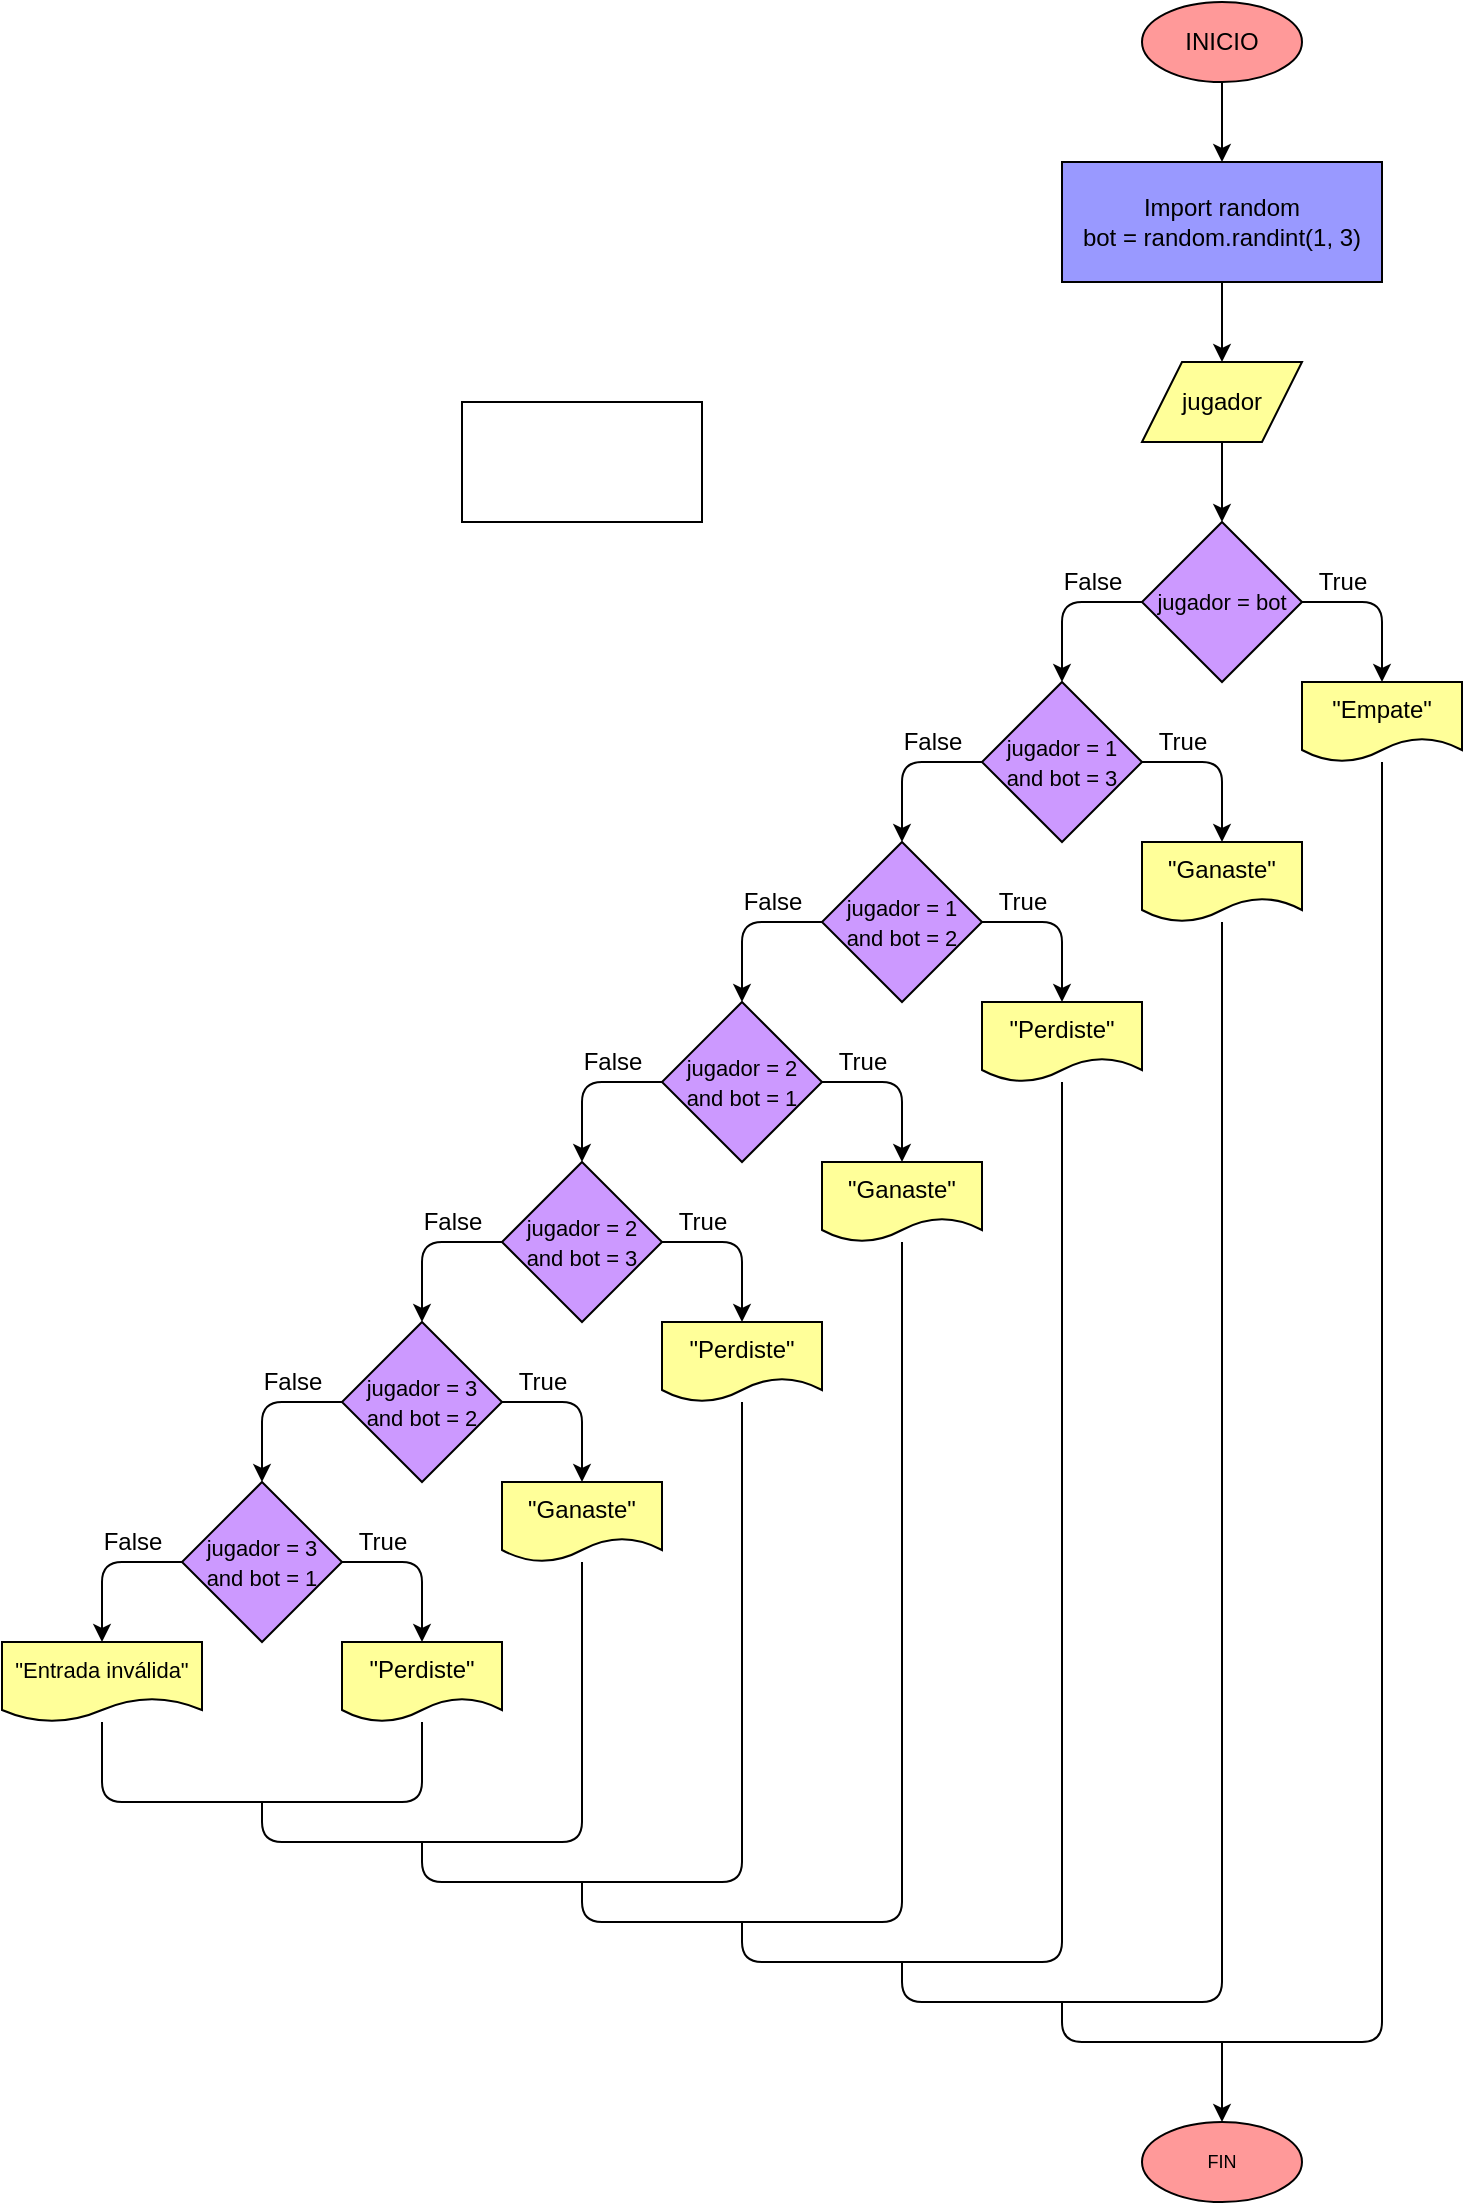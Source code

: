 <mxfile>
    <diagram id="827IegrB9LBhNeFDGYmR" name="Página-1">
        <mxGraphModel dx="2304" dy="516" grid="1" gridSize="10" guides="1" tooltips="1" connect="1" arrows="1" fold="1" page="1" pageScale="1" pageWidth="827" pageHeight="1169" math="0" shadow="0">
            <root>
                <mxCell id="0"/>
                <mxCell id="1" parent="0"/>
                <mxCell id="2" value="" style="edgeStyle=none;html=1;strokeColor=#000000;fontColor=#000000;" parent="1" source="3" target="5" edge="1">
                    <mxGeometry relative="1" as="geometry"/>
                </mxCell>
                <mxCell id="3" value="INICIO" style="ellipse;whiteSpace=wrap;html=1;fillColor=#FF9999;fontColor=#000000;strokeColor=#000000;" parent="1" vertex="1">
                    <mxGeometry x="-1040" y="40" width="80" height="40" as="geometry"/>
                </mxCell>
                <mxCell id="4" value="" style="edgeStyle=none;html=1;strokeColor=#000000;fontColor=#000000;" parent="1" source="5" target="7" edge="1">
                    <mxGeometry relative="1" as="geometry"/>
                </mxCell>
                <mxCell id="5" value="Import random&lt;br&gt;bot = random.randint(1, 3)" style="whiteSpace=wrap;html=1;fillColor=#9999FF;fontColor=#000000;strokeColor=#000000;" parent="1" vertex="1">
                    <mxGeometry x="-1080" y="120" width="160" height="60" as="geometry"/>
                </mxCell>
                <mxCell id="6" value="" style="edgeStyle=none;html=1;strokeColor=#000000;fontColor=#000000;" parent="1" source="7" target="10" edge="1">
                    <mxGeometry relative="1" as="geometry"/>
                </mxCell>
                <mxCell id="7" value="jugador" style="shape=parallelogram;perimeter=parallelogramPerimeter;whiteSpace=wrap;html=1;fixedSize=1;fillColor=#FFFF99;fontColor=#000000;strokeColor=#000000;" parent="1" vertex="1">
                    <mxGeometry x="-1040" y="220" width="80" height="40" as="geometry"/>
                </mxCell>
                <mxCell id="78" value="" style="edgeStyle=orthogonalEdgeStyle;html=1;fontSize=11;fontColor=#000000;strokeColor=#000000;entryX=0.5;entryY=0;entryDx=0;entryDy=0;exitX=1;exitY=0.5;exitDx=0;exitDy=0;" parent="1" source="10" target="77" edge="1">
                    <mxGeometry relative="1" as="geometry"/>
                </mxCell>
                <mxCell id="80" style="edgeStyle=orthogonalEdgeStyle;html=1;exitX=0;exitY=0.5;exitDx=0;exitDy=0;entryX=0.5;entryY=0;entryDx=0;entryDy=0;fontSize=11;fontColor=#000000;strokeColor=#000000;" parent="1" source="10" target="79" edge="1">
                    <mxGeometry relative="1" as="geometry"/>
                </mxCell>
                <mxCell id="10" value="&lt;font style=&quot;font-size: 11px&quot;&gt;jugador = bot&lt;/font&gt;" style="rhombus;whiteSpace=wrap;html=1;fillColor=#CC99FF;fontColor=#000000;strokeColor=#000000;" parent="1" vertex="1">
                    <mxGeometry x="-1040" y="300" width="80" height="80" as="geometry"/>
                </mxCell>
                <mxCell id="77" value="&quot;Empate&quot;" style="shape=document;whiteSpace=wrap;html=1;boundedLbl=1;fillColor=#FFFF99;strokeColor=#000000;fontColor=#000000;" parent="1" vertex="1">
                    <mxGeometry x="-960" y="380" width="80" height="40" as="geometry"/>
                </mxCell>
                <mxCell id="79" value="&lt;font style=&quot;font-size: 11px&quot;&gt;jugador = 1&lt;br&gt;and bot = 3&lt;/font&gt;" style="rhombus;whiteSpace=wrap;html=1;fillColor=#CC99FF;fontColor=#000000;strokeColor=#000000;" parent="1" vertex="1">
                    <mxGeometry x="-1120" y="380" width="80" height="80" as="geometry"/>
                </mxCell>
                <mxCell id="81" value="" style="edgeStyle=orthogonalEdgeStyle;html=1;fontSize=11;fontColor=#000000;strokeColor=#000000;entryX=0.5;entryY=0;entryDx=0;entryDy=0;exitX=1;exitY=0.5;exitDx=0;exitDy=0;" parent="1" source="79" target="82" edge="1">
                    <mxGeometry relative="1" as="geometry">
                        <mxPoint x="-1000" y="430" as="sourcePoint"/>
                    </mxGeometry>
                </mxCell>
                <mxCell id="82" value="&quot;Ganaste&quot;" style="shape=document;whiteSpace=wrap;html=1;boundedLbl=1;fillColor=#FFFF99;strokeColor=#000000;fontColor=#000000;" parent="1" vertex="1">
                    <mxGeometry x="-1040" y="460" width="80" height="40" as="geometry"/>
                </mxCell>
                <mxCell id="83" style="edgeStyle=orthogonalEdgeStyle;html=1;entryX=0.5;entryY=0;entryDx=0;entryDy=0;fontSize=11;fontColor=#000000;strokeColor=#000000;exitX=0;exitY=0.5;exitDx=0;exitDy=0;" parent="1" source="79" target="84" edge="1">
                    <mxGeometry relative="1" as="geometry">
                        <mxPoint x="-1160" y="380" as="sourcePoint"/>
                    </mxGeometry>
                </mxCell>
                <mxCell id="84" value="&lt;font style=&quot;font-size: 11px&quot;&gt;jugador = 1&lt;br&gt;and bot = 2&lt;/font&gt;" style="rhombus;whiteSpace=wrap;html=1;fillColor=#CC99FF;fontColor=#000000;strokeColor=#000000;" parent="1" vertex="1">
                    <mxGeometry x="-1200" y="460" width="80" height="80" as="geometry"/>
                </mxCell>
                <mxCell id="85" value="" style="edgeStyle=orthogonalEdgeStyle;html=1;fontSize=11;fontColor=#000000;strokeColor=#000000;entryX=0.5;entryY=0;entryDx=0;entryDy=0;exitX=1;exitY=0.5;exitDx=0;exitDy=0;" parent="1" source="84" target="86" edge="1">
                    <mxGeometry relative="1" as="geometry">
                        <mxPoint x="-1080" y="510" as="sourcePoint"/>
                    </mxGeometry>
                </mxCell>
                <mxCell id="86" value="&quot;Perdiste&quot;" style="shape=document;whiteSpace=wrap;html=1;boundedLbl=1;fillColor=#FFFF99;strokeColor=#000000;fontColor=#000000;" parent="1" vertex="1">
                    <mxGeometry x="-1120" y="540" width="80" height="40" as="geometry"/>
                </mxCell>
                <mxCell id="87" style="edgeStyle=orthogonalEdgeStyle;html=1;entryX=0.5;entryY=0;entryDx=0;entryDy=0;fontSize=11;fontColor=#000000;strokeColor=#000000;exitX=0;exitY=0.5;exitDx=0;exitDy=0;" parent="1" source="84" target="88" edge="1">
                    <mxGeometry relative="1" as="geometry">
                        <mxPoint x="-1240" y="470" as="sourcePoint"/>
                    </mxGeometry>
                </mxCell>
                <mxCell id="94" style="edgeStyle=orthogonalEdgeStyle;html=1;exitX=0;exitY=0.5;exitDx=0;exitDy=0;entryX=0.5;entryY=0;entryDx=0;entryDy=0;fontSize=11;fontColor=#000000;strokeColor=#000000;" parent="1" source="88" target="91" edge="1">
                    <mxGeometry relative="1" as="geometry"/>
                </mxCell>
                <mxCell id="88" value="&lt;font style=&quot;font-size: 11px&quot;&gt;jugador = 2&lt;br&gt;and bot = 1&lt;/font&gt;" style="rhombus;whiteSpace=wrap;html=1;fillColor=#CC99FF;fontColor=#000000;strokeColor=#000000;" parent="1" vertex="1">
                    <mxGeometry x="-1280" y="540" width="80" height="80" as="geometry"/>
                </mxCell>
                <mxCell id="89" value="" style="edgeStyle=orthogonalEdgeStyle;html=1;fontSize=11;fontColor=#000000;strokeColor=#000000;entryX=0.5;entryY=0;entryDx=0;entryDy=0;exitX=1;exitY=0.5;exitDx=0;exitDy=0;" parent="1" source="88" target="90" edge="1">
                    <mxGeometry relative="1" as="geometry">
                        <mxPoint x="-1160" y="590" as="sourcePoint"/>
                    </mxGeometry>
                </mxCell>
                <mxCell id="90" value="&quot;Ganaste&quot;" style="shape=document;whiteSpace=wrap;html=1;boundedLbl=1;fillColor=#FFFF99;strokeColor=#000000;fontColor=#000000;" parent="1" vertex="1">
                    <mxGeometry x="-1200" y="620" width="80" height="40" as="geometry"/>
                </mxCell>
                <mxCell id="102" style="edgeStyle=orthogonalEdgeStyle;html=1;exitX=0;exitY=0.5;exitDx=0;exitDy=0;entryX=0.5;entryY=0;entryDx=0;entryDy=0;fontSize=11;fontColor=#000000;strokeColor=#000000;" parent="1" source="91" target="96" edge="1">
                    <mxGeometry relative="1" as="geometry"/>
                </mxCell>
                <mxCell id="91" value="&lt;font style=&quot;font-size: 11px&quot;&gt;jugador = 2&lt;br&gt;and bot = 3&lt;/font&gt;" style="rhombus;whiteSpace=wrap;html=1;fillColor=#CC99FF;fontColor=#000000;strokeColor=#000000;" parent="1" vertex="1">
                    <mxGeometry x="-1360" y="620" width="80" height="80" as="geometry"/>
                </mxCell>
                <mxCell id="92" value="" style="edgeStyle=orthogonalEdgeStyle;html=1;fontSize=11;fontColor=#000000;strokeColor=#000000;entryX=0.5;entryY=0;entryDx=0;entryDy=0;exitX=1;exitY=0.5;exitDx=0;exitDy=0;" parent="1" source="91" target="93" edge="1">
                    <mxGeometry relative="1" as="geometry">
                        <mxPoint x="-1240" y="670" as="sourcePoint"/>
                    </mxGeometry>
                </mxCell>
                <mxCell id="93" value="&quot;Perdiste&quot;" style="shape=document;whiteSpace=wrap;html=1;boundedLbl=1;fillColor=#FFFF99;strokeColor=#000000;fontColor=#000000;" parent="1" vertex="1">
                    <mxGeometry x="-1280" y="700" width="80" height="40" as="geometry"/>
                </mxCell>
                <mxCell id="95" style="edgeStyle=orthogonalEdgeStyle;html=1;exitX=0;exitY=0.5;exitDx=0;exitDy=0;entryX=0.5;entryY=0;entryDx=0;entryDy=0;fontSize=11;fontColor=#000000;strokeColor=#000000;" parent="1" source="96" target="99" edge="1">
                    <mxGeometry relative="1" as="geometry"/>
                </mxCell>
                <mxCell id="96" value="&lt;font style=&quot;font-size: 11px&quot;&gt;jugador = 3&lt;br&gt;and bot = 2&lt;/font&gt;" style="rhombus;whiteSpace=wrap;html=1;fillColor=#CC99FF;fontColor=#000000;strokeColor=#000000;" parent="1" vertex="1">
                    <mxGeometry x="-1440" y="700" width="80" height="80" as="geometry"/>
                </mxCell>
                <mxCell id="97" value="" style="edgeStyle=orthogonalEdgeStyle;html=1;fontSize=11;fontColor=#000000;strokeColor=#000000;entryX=0.5;entryY=0;entryDx=0;entryDy=0;exitX=1;exitY=0.5;exitDx=0;exitDy=0;" parent="1" source="96" target="98" edge="1">
                    <mxGeometry relative="1" as="geometry">
                        <mxPoint x="-1320" y="750" as="sourcePoint"/>
                    </mxGeometry>
                </mxCell>
                <mxCell id="98" value="&quot;Ganaste&quot;" style="shape=document;whiteSpace=wrap;html=1;boundedLbl=1;fillColor=#FFFF99;strokeColor=#000000;fontColor=#000000;" parent="1" vertex="1">
                    <mxGeometry x="-1360" y="780" width="80" height="40" as="geometry"/>
                </mxCell>
                <mxCell id="105" style="edgeStyle=orthogonalEdgeStyle;html=1;exitX=0;exitY=0.5;exitDx=0;exitDy=0;entryX=0.5;entryY=0;entryDx=0;entryDy=0;fontSize=11;fontColor=#000000;strokeColor=#000000;" parent="1" source="99" target="103" edge="1">
                    <mxGeometry relative="1" as="geometry"/>
                </mxCell>
                <mxCell id="99" value="&lt;font style=&quot;font-size: 11px&quot;&gt;jugador = 3&lt;br&gt;and bot = 1&lt;/font&gt;" style="rhombus;whiteSpace=wrap;html=1;fillColor=#CC99FF;fontColor=#000000;strokeColor=#000000;" parent="1" vertex="1">
                    <mxGeometry x="-1520" y="780" width="80" height="80" as="geometry"/>
                </mxCell>
                <mxCell id="100" value="" style="edgeStyle=orthogonalEdgeStyle;html=1;fontSize=11;fontColor=#000000;strokeColor=#000000;entryX=0.5;entryY=0;entryDx=0;entryDy=0;exitX=1;exitY=0.5;exitDx=0;exitDy=0;" parent="1" source="99" target="101" edge="1">
                    <mxGeometry relative="1" as="geometry">
                        <mxPoint x="-1400" y="830" as="sourcePoint"/>
                    </mxGeometry>
                </mxCell>
                <mxCell id="101" value="&quot;Perdiste&quot;" style="shape=document;whiteSpace=wrap;html=1;boundedLbl=1;fillColor=#FFFF99;strokeColor=#000000;fontColor=#000000;" parent="1" vertex="1">
                    <mxGeometry x="-1440" y="860" width="80" height="40" as="geometry"/>
                </mxCell>
                <mxCell id="103" value="&lt;font style=&quot;font-size: 11px;&quot;&gt;&quot;Entrada inválida&quot;&lt;/font&gt;" style="shape=document;whiteSpace=wrap;html=1;boundedLbl=1;fillColor=#FFFF99;strokeColor=#000000;fontColor=#000000;fontSize=11;" parent="1" vertex="1">
                    <mxGeometry x="-1610" y="860" width="100" height="40" as="geometry"/>
                </mxCell>
                <mxCell id="106" value="" style="endArrow=none;html=1;fontSize=12;fontColor=#000000;strokeColor=#000000;" parent="1" edge="1">
                    <mxGeometry width="50" height="50" relative="1" as="geometry">
                        <mxPoint x="-1560" y="900" as="sourcePoint"/>
                        <mxPoint x="-1400" y="900" as="targetPoint"/>
                        <Array as="points">
                            <mxPoint x="-1560" y="940"/>
                            <mxPoint x="-1400" y="940"/>
                        </Array>
                    </mxGeometry>
                </mxCell>
                <mxCell id="107" value="" style="endArrow=none;html=1;fontSize=12;fontColor=#000000;strokeColor=#000000;" parent="1" edge="1">
                    <mxGeometry width="50" height="50" relative="1" as="geometry">
                        <mxPoint x="-1480" y="940" as="sourcePoint"/>
                        <mxPoint x="-1320" y="820" as="targetPoint"/>
                        <Array as="points">
                            <mxPoint x="-1480" y="960"/>
                            <mxPoint x="-1320" y="960"/>
                        </Array>
                    </mxGeometry>
                </mxCell>
                <mxCell id="108" value="" style="endArrow=none;html=1;fontSize=12;fontColor=#000000;strokeColor=#000000;" parent="1" edge="1">
                    <mxGeometry width="50" height="50" relative="1" as="geometry">
                        <mxPoint x="-1400" y="960" as="sourcePoint"/>
                        <mxPoint x="-1240" y="740" as="targetPoint"/>
                        <Array as="points">
                            <mxPoint x="-1400" y="980"/>
                            <mxPoint x="-1240" y="980"/>
                        </Array>
                    </mxGeometry>
                </mxCell>
                <mxCell id="109" value="" style="endArrow=none;html=1;fontSize=12;fontColor=#000000;strokeColor=#000000;" parent="1" edge="1">
                    <mxGeometry width="50" height="50" relative="1" as="geometry">
                        <mxPoint x="-1320" y="980" as="sourcePoint"/>
                        <mxPoint x="-1160" y="660" as="targetPoint"/>
                        <Array as="points">
                            <mxPoint x="-1320" y="1000"/>
                            <mxPoint x="-1160" y="1000"/>
                        </Array>
                    </mxGeometry>
                </mxCell>
                <mxCell id="110" value="" style="endArrow=none;html=1;fontSize=12;fontColor=#000000;strokeColor=#000000;" parent="1" edge="1">
                    <mxGeometry width="50" height="50" relative="1" as="geometry">
                        <mxPoint x="-1240" y="1000" as="sourcePoint"/>
                        <mxPoint x="-1080" y="580" as="targetPoint"/>
                        <Array as="points">
                            <mxPoint x="-1240" y="1020"/>
                            <mxPoint x="-1080" y="1020"/>
                        </Array>
                    </mxGeometry>
                </mxCell>
                <mxCell id="111" value="" style="endArrow=none;html=1;fontSize=12;fontColor=#000000;strokeColor=#000000;" parent="1" edge="1">
                    <mxGeometry width="50" height="50" relative="1" as="geometry">
                        <mxPoint x="-1160" y="1020" as="sourcePoint"/>
                        <mxPoint x="-1000" y="500" as="targetPoint"/>
                        <Array as="points">
                            <mxPoint x="-1160" y="1040"/>
                            <mxPoint x="-1000" y="1040"/>
                        </Array>
                    </mxGeometry>
                </mxCell>
                <mxCell id="112" value="" style="endArrow=none;html=1;fontSize=12;fontColor=#000000;strokeColor=#000000;" parent="1" edge="1">
                    <mxGeometry width="50" height="50" relative="1" as="geometry">
                        <mxPoint x="-1080" y="1040" as="sourcePoint"/>
                        <mxPoint x="-920" y="420" as="targetPoint"/>
                        <Array as="points">
                            <mxPoint x="-1080" y="1060"/>
                            <mxPoint x="-920" y="1060"/>
                        </Array>
                    </mxGeometry>
                </mxCell>
                <mxCell id="113" value="True" style="text;html=1;align=center;verticalAlign=middle;resizable=0;points=[];autosize=1;strokeColor=none;fillColor=none;fontSize=12;fontColor=#000000;" parent="1" vertex="1">
                    <mxGeometry x="-960" y="320" width="40" height="20" as="geometry"/>
                </mxCell>
                <mxCell id="114" value="False" style="text;html=1;align=center;verticalAlign=middle;resizable=0;points=[];autosize=1;strokeColor=none;fillColor=none;fontSize=12;fontColor=#000000;" parent="1" vertex="1">
                    <mxGeometry x="-1090" y="320" width="50" height="20" as="geometry"/>
                </mxCell>
                <mxCell id="115" value="True" style="text;html=1;align=center;verticalAlign=middle;resizable=0;points=[];autosize=1;strokeColor=none;fillColor=none;fontSize=12;fontColor=#000000;" parent="1" vertex="1">
                    <mxGeometry x="-1040" y="400" width="40" height="20" as="geometry"/>
                </mxCell>
                <mxCell id="116" value="False" style="text;html=1;align=center;verticalAlign=middle;resizable=0;points=[];autosize=1;strokeColor=none;fillColor=none;fontSize=12;fontColor=#000000;" parent="1" vertex="1">
                    <mxGeometry x="-1170" y="400" width="50" height="20" as="geometry"/>
                </mxCell>
                <mxCell id="117" value="True" style="text;html=1;align=center;verticalAlign=middle;resizable=0;points=[];autosize=1;strokeColor=none;fillColor=none;fontSize=12;fontColor=#000000;" parent="1" vertex="1">
                    <mxGeometry x="-1120" y="480" width="40" height="20" as="geometry"/>
                </mxCell>
                <mxCell id="118" value="False" style="text;html=1;align=center;verticalAlign=middle;resizable=0;points=[];autosize=1;strokeColor=none;fillColor=none;fontSize=12;fontColor=#000000;" parent="1" vertex="1">
                    <mxGeometry x="-1250" y="480" width="50" height="20" as="geometry"/>
                </mxCell>
                <mxCell id="119" value="True" style="text;html=1;align=center;verticalAlign=middle;resizable=0;points=[];autosize=1;strokeColor=none;fillColor=none;fontSize=12;fontColor=#000000;" parent="1" vertex="1">
                    <mxGeometry x="-1200" y="560" width="40" height="20" as="geometry"/>
                </mxCell>
                <mxCell id="120" value="False" style="text;html=1;align=center;verticalAlign=middle;resizable=0;points=[];autosize=1;strokeColor=none;fillColor=none;fontSize=12;fontColor=#000000;" parent="1" vertex="1">
                    <mxGeometry x="-1330" y="560" width="50" height="20" as="geometry"/>
                </mxCell>
                <mxCell id="121" value="True" style="text;html=1;align=center;verticalAlign=middle;resizable=0;points=[];autosize=1;strokeColor=none;fillColor=none;fontSize=12;fontColor=#000000;" parent="1" vertex="1">
                    <mxGeometry x="-1280" y="640" width="40" height="20" as="geometry"/>
                </mxCell>
                <mxCell id="122" value="False" style="text;html=1;align=center;verticalAlign=middle;resizable=0;points=[];autosize=1;strokeColor=none;fillColor=none;fontSize=12;fontColor=#000000;" parent="1" vertex="1">
                    <mxGeometry x="-1410" y="640" width="50" height="20" as="geometry"/>
                </mxCell>
                <mxCell id="123" value="True" style="text;html=1;align=center;verticalAlign=middle;resizable=0;points=[];autosize=1;strokeColor=none;fillColor=none;fontSize=12;fontColor=#000000;" parent="1" vertex="1">
                    <mxGeometry x="-1360" y="720" width="40" height="20" as="geometry"/>
                </mxCell>
                <mxCell id="124" value="False" style="text;html=1;align=center;verticalAlign=middle;resizable=0;points=[];autosize=1;strokeColor=none;fillColor=none;fontSize=12;fontColor=#000000;" parent="1" vertex="1">
                    <mxGeometry x="-1490" y="720" width="50" height="20" as="geometry"/>
                </mxCell>
                <mxCell id="125" value="True" style="text;html=1;align=center;verticalAlign=middle;resizable=0;points=[];autosize=1;strokeColor=none;fillColor=none;fontSize=12;fontColor=#000000;" parent="1" vertex="1">
                    <mxGeometry x="-1440" y="800" width="40" height="20" as="geometry"/>
                </mxCell>
                <mxCell id="126" value="False" style="text;html=1;align=center;verticalAlign=middle;resizable=0;points=[];autosize=1;strokeColor=none;fillColor=none;fontSize=12;fontColor=#000000;" parent="1" vertex="1">
                    <mxGeometry x="-1570" y="800" width="50" height="20" as="geometry"/>
                </mxCell>
                <mxCell id="127" value="FIN" style="ellipse;whiteSpace=wrap;html=1;fontSize=9;fontColor=#000000;strokeColor=#000000;fillColor=#FF9999;" parent="1" vertex="1">
                    <mxGeometry x="-1040" y="1100" width="80" height="40" as="geometry"/>
                </mxCell>
                <mxCell id="128" value="" style="endArrow=classic;html=1;fontSize=9;fontColor=#000000;strokeColor=#000000;entryX=0.5;entryY=0;entryDx=0;entryDy=0;" parent="1" target="127" edge="1">
                    <mxGeometry width="50" height="50" relative="1" as="geometry">
                        <mxPoint x="-1000" y="1060" as="sourcePoint"/>
                        <mxPoint x="-950" y="1080" as="targetPoint"/>
                    </mxGeometry>
                </mxCell>
                <mxCell id="129" value="" style="whiteSpace=wrap;html=1;" vertex="1" parent="1">
                    <mxGeometry x="-1380" y="240" width="120" height="60" as="geometry"/>
                </mxCell>
            </root>
        </mxGraphModel>
    </diagram>
    <diagram id="4hNvKyx2QXbBto_-OiN_" name="Página-1">
        <mxGraphModel grid="1" gridSize="10" guides="1" tooltips="1" connect="1" arrows="1" page="1" fold="1" pageScale="1" pageWidth="827" pageHeight="1169" math="0" shadow="0">
            <root>
                <mxCell id="0"/>
                <mxCell id="1" parent="0"/>
                <mxCell id="4" value="" style="edgeStyle=none;html=1;" edge="1" parent="1" source="2" target="3">
                    <mxGeometry relative="1" as="geometry"/>
                </mxCell>
                <mxCell id="2" value="INICIO" style="ellipse;whiteSpace=wrap;html=1;" parent="1" vertex="1">
                    <mxGeometry x="-40" y="80" width="80" height="40" as="geometry"/>
                </mxCell>
                <mxCell id="8" value="" style="edgeStyle=none;html=1;" edge="1" parent="1" source="3" target="7">
                    <mxGeometry relative="1" as="geometry"/>
                </mxCell>
                <mxCell id="3" value="Import random&lt;br&gt;cpu = randint(1, 3)" style="whiteSpace=wrap;html=1;" vertex="1" parent="1">
                    <mxGeometry x="-60" y="160" width="120" height="80" as="geometry"/>
                </mxCell>
                <mxCell id="10" value="" style="edgeStyle=none;html=1;" edge="1" parent="1" source="7" target="9">
                    <mxGeometry relative="1" as="geometry"/>
                </mxCell>
                <mxCell id="7" value="jugador" style="shape=parallelogram;perimeter=parallelogramPerimeter;whiteSpace=wrap;html=1;fixedSize=1;" vertex="1" parent="1">
                    <mxGeometry x="-40" y="280" width="80" height="40" as="geometry"/>
                </mxCell>
                <mxCell id="12" value="" style="edgeStyle=none;html=1;entryX=0.5;entryY=0;entryDx=0;entryDy=0;" edge="1" parent="1" source="9" target="11">
                    <mxGeometry relative="1" as="geometry">
                        <Array as="points">
                            <mxPoint x="140" y="400"/>
                        </Array>
                    </mxGeometry>
                </mxCell>
                <mxCell id="59" value="" style="edgeStyle=orthogonalEdgeStyle;html=1;entryX=0.5;entryY=0;entryDx=0;entryDy=0;" edge="1" parent="1" source="9" target="13">
                    <mxGeometry relative="1" as="geometry">
                        <mxPoint x="-100" y="400" as="targetPoint"/>
                    </mxGeometry>
                </mxCell>
                <mxCell id="9" value="player = cpu" style="rhombus;whiteSpace=wrap;html=1;" vertex="1" parent="1">
                    <mxGeometry x="-40" y="360" width="80" height="80" as="geometry"/>
                </mxCell>
                <mxCell id="11" value="result = &quot;Empate&quot;" style="whiteSpace=wrap;html=1;" vertex="1" parent="1">
                    <mxGeometry x="80" y="440" width="120" height="40" as="geometry"/>
                </mxCell>
                <mxCell id="18" value="" style="edgeStyle=orthogonalEdgeStyle;html=1;entryX=0.5;entryY=0;entryDx=0;entryDy=0;" edge="1" parent="1" source="13" target="20">
                    <mxGeometry relative="1" as="geometry">
                        <mxPoint y="480" as="targetPoint"/>
                    </mxGeometry>
                </mxCell>
                <mxCell id="66" style="edgeStyle=orthogonalEdgeStyle;html=1;exitX=0;exitY=0.5;exitDx=0;exitDy=0;entryX=0.5;entryY=0;entryDx=0;entryDy=0;" edge="1" parent="1" source="13" target="21">
                    <mxGeometry relative="1" as="geometry"/>
                </mxCell>
                <mxCell id="13" value="cpu = 1&lt;br&gt;and&lt;br&gt;player = 2" style="rhombus;whiteSpace=wrap;html=1;" vertex="1" parent="1">
                    <mxGeometry x="-200" y="440" width="120" height="80" as="geometry"/>
                </mxCell>
                <mxCell id="19" value="result = &quot;Empate&quot;" style="whiteSpace=wrap;html=1;" vertex="1" parent="1">
                    <mxGeometry x="80" y="440" width="120" height="40" as="geometry"/>
                </mxCell>
                <mxCell id="20" value="result = &quot;Victoria&quot;" style="whiteSpace=wrap;html=1;" vertex="1" parent="1">
                    <mxGeometry x="-60" y="520" width="120" height="40" as="geometry"/>
                </mxCell>
                <mxCell id="24" style="edgeStyle=orthogonalEdgeStyle;html=1;exitX=1;exitY=0.5;exitDx=0;exitDy=0;entryX=0.5;entryY=0;entryDx=0;entryDy=0;" edge="1" parent="1" source="21" target="23">
                    <mxGeometry relative="1" as="geometry"/>
                </mxCell>
                <mxCell id="65" style="edgeStyle=orthogonalEdgeStyle;html=1;exitX=0;exitY=0.5;exitDx=0;exitDy=0;entryX=0.5;entryY=0;entryDx=0;entryDy=0;" edge="1" parent="1" source="21" target="27">
                    <mxGeometry relative="1" as="geometry"/>
                </mxCell>
                <mxCell id="21" value="cpu = 1&lt;br&gt;and&lt;br&gt;player = 3" style="rhombus;whiteSpace=wrap;html=1;" vertex="1" parent="1">
                    <mxGeometry x="-360" y="519.95" width="120" height="80" as="geometry"/>
                </mxCell>
                <mxCell id="23" value="result = &quot;Derrota&quot;" style="whiteSpace=wrap;html=1;" vertex="1" parent="1">
                    <mxGeometry x="-220" y="599.95" width="120" height="40" as="geometry"/>
                </mxCell>
                <mxCell id="26" style="edgeStyle=orthogonalEdgeStyle;html=1;exitX=1;exitY=0.5;exitDx=0;exitDy=0;entryX=0.5;entryY=0;entryDx=0;entryDy=0;" edge="1" parent="1" source="27" target="28">
                    <mxGeometry relative="1" as="geometry"/>
                </mxCell>
                <mxCell id="64" style="edgeStyle=orthogonalEdgeStyle;html=1;exitX=0;exitY=0.5;exitDx=0;exitDy=0;entryX=0.5;entryY=0;entryDx=0;entryDy=0;" edge="1" parent="1" source="27" target="40">
                    <mxGeometry relative="1" as="geometry"/>
                </mxCell>
                <mxCell id="27" value="cpu = 2&lt;br&gt;and&lt;br&gt;player = 1" style="rhombus;whiteSpace=wrap;html=1;" vertex="1" parent="1">
                    <mxGeometry x="-520" y="600" width="120" height="80" as="geometry"/>
                </mxCell>
                <mxCell id="28" value="result = &quot;Derrota&quot;" style="whiteSpace=wrap;html=1;" vertex="1" parent="1">
                    <mxGeometry x="-380" y="680" width="120" height="40" as="geometry"/>
                </mxCell>
                <mxCell id="39" style="edgeStyle=orthogonalEdgeStyle;html=1;exitX=1;exitY=0.5;exitDx=0;exitDy=0;entryX=0.5;entryY=0;entryDx=0;entryDy=0;" edge="1" parent="1" source="40" target="41">
                    <mxGeometry relative="1" as="geometry"/>
                </mxCell>
                <mxCell id="63" style="edgeStyle=orthogonalEdgeStyle;html=1;exitX=0;exitY=0.5;exitDx=0;exitDy=0;entryX=0.5;entryY=0;entryDx=0;entryDy=0;" edge="1" parent="1" source="40" target="44">
                    <mxGeometry relative="1" as="geometry"/>
                </mxCell>
                <mxCell id="40" value="cpu = 2&lt;br&gt;and&lt;br&gt;player = 3" style="rhombus;whiteSpace=wrap;html=1;" vertex="1" parent="1">
                    <mxGeometry x="-680" y="679.95" width="120" height="80" as="geometry"/>
                </mxCell>
                <mxCell id="41" value="result = &quot;Victoria&quot;" style="whiteSpace=wrap;html=1;" vertex="1" parent="1">
                    <mxGeometry x="-540" y="759.95" width="120" height="40" as="geometry"/>
                </mxCell>
                <mxCell id="43" style="edgeStyle=orthogonalEdgeStyle;html=1;exitX=1;exitY=0.5;exitDx=0;exitDy=0;entryX=0.5;entryY=0;entryDx=0;entryDy=0;" edge="1" parent="1" source="44" target="45">
                    <mxGeometry relative="1" as="geometry"/>
                </mxCell>
                <mxCell id="62" style="edgeStyle=orthogonalEdgeStyle;html=1;exitX=0;exitY=0.5;exitDx=0;exitDy=0;entryX=0.5;entryY=0;entryDx=0;entryDy=0;" edge="1" parent="1" source="44" target="52">
                    <mxGeometry relative="1" as="geometry"/>
                </mxCell>
                <mxCell id="44" value="cpu = 3&lt;br&gt;and&lt;br&gt;player = 1" style="rhombus;whiteSpace=wrap;html=1;" vertex="1" parent="1">
                    <mxGeometry x="-840" y="760" width="120" height="80" as="geometry"/>
                </mxCell>
                <mxCell id="45" value="result = &quot;Victoria&quot;" style="whiteSpace=wrap;html=1;" vertex="1" parent="1">
                    <mxGeometry x="-700" y="840" width="120" height="40" as="geometry"/>
                </mxCell>
                <mxCell id="51" style="edgeStyle=orthogonalEdgeStyle;html=1;exitX=1;exitY=0.5;exitDx=0;exitDy=0;entryX=0.5;entryY=0;entryDx=0;entryDy=0;" edge="1" parent="1" source="52" target="53">
                    <mxGeometry relative="1" as="geometry"/>
                </mxCell>
                <mxCell id="60" style="edgeStyle=orthogonalEdgeStyle;html=1;exitX=0;exitY=0.5;exitDx=0;exitDy=0;entryX=0.5;entryY=0;entryDx=0;entryDy=0;" edge="1" parent="1" source="52" target="57">
                    <mxGeometry relative="1" as="geometry"/>
                </mxCell>
                <mxCell id="52" value="cpu = 3&lt;br&gt;and&lt;br&gt;player = 2" style="rhombus;whiteSpace=wrap;html=1;" vertex="1" parent="1">
                    <mxGeometry x="-1000" y="839.95" width="120" height="80" as="geometry"/>
                </mxCell>
                <mxCell id="53" value="result = &quot;Derrota&quot;" style="whiteSpace=wrap;html=1;" vertex="1" parent="1">
                    <mxGeometry x="-860" y="919.95" width="120" height="40" as="geometry"/>
                </mxCell>
                <mxCell id="57" value="result = &quot;Desconocido&quot;" style="whiteSpace=wrap;html=1;" vertex="1" parent="1">
                    <mxGeometry x="-1170" y="919.95" width="140" height="40" as="geometry"/>
                </mxCell>
                <mxCell id="67" value="" style="endArrow=none;html=1;entryX=0.5;entryY=1;entryDx=0;entryDy=0;exitX=0.5;exitY=1;exitDx=0;exitDy=0;" edge="1" parent="1" source="57" target="53">
                    <mxGeometry width="50" height="50" relative="1" as="geometry">
                        <mxPoint x="-900" y="1040" as="sourcePoint"/>
                        <mxPoint x="-850" y="990" as="targetPoint"/>
                        <Array as="points">
                            <mxPoint x="-1100" y="1000"/>
                            <mxPoint x="-800" y="1000"/>
                        </Array>
                    </mxGeometry>
                </mxCell>
                <mxCell id="68" value="" style="endArrow=none;html=1;entryX=0.5;entryY=1;entryDx=0;entryDy=0;exitX=0.5;exitY=1;exitDx=0;exitDy=0;" edge="1" parent="1" target="45">
                    <mxGeometry width="50" height="50" relative="1" as="geometry">
                        <mxPoint x="-940.0" y="1000" as="sourcePoint"/>
                        <mxPoint x="-640.0" y="1000" as="targetPoint"/>
                        <Array as="points">
                            <mxPoint x="-940" y="1040.05"/>
                            <mxPoint x="-640" y="1040.05"/>
                        </Array>
                    </mxGeometry>
                </mxCell>
                <mxCell id="69" value="" style="endArrow=none;html=1;entryX=0.5;entryY=1;entryDx=0;entryDy=0;exitX=0.5;exitY=1;exitDx=0;exitDy=0;" edge="1" parent="1" target="41">
                    <mxGeometry width="50" height="50" relative="1" as="geometry">
                        <mxPoint x="-780.0" y="1039.95" as="sourcePoint"/>
                        <mxPoint x="-480.0" y="919.95" as="targetPoint"/>
                        <Array as="points">
                            <mxPoint x="-780" y="1080"/>
                            <mxPoint x="-480" y="1080"/>
                        </Array>
                    </mxGeometry>
                </mxCell>
                <mxCell id="70" value="" style="endArrow=none;html=1;entryX=0.5;entryY=1;entryDx=0;entryDy=0;exitX=0.5;exitY=1;exitDx=0;exitDy=0;" edge="1" parent="1" target="28">
                    <mxGeometry width="50" height="50" relative="1" as="geometry">
                        <mxPoint x="-620.0" y="1080" as="sourcePoint"/>
                        <mxPoint x="-320" y="840" as="targetPoint"/>
                        <Array as="points">
                            <mxPoint x="-620" y="1120.05"/>
                            <mxPoint x="-320" y="1120.05"/>
                        </Array>
                    </mxGeometry>
                </mxCell>
                <mxCell id="72" value="" style="endArrow=none;html=1;entryX=0.5;entryY=1;entryDx=0;entryDy=0;exitX=0.5;exitY=1;exitDx=0;exitDy=0;" edge="1" parent="1" target="23">
                    <mxGeometry width="50" height="50" relative="1" as="geometry">
                        <mxPoint x="-460" y="1120" as="sourcePoint"/>
                        <mxPoint x="-160" y="760" as="targetPoint"/>
                        <Array as="points">
                            <mxPoint x="-460" y="1160.05"/>
                            <mxPoint x="-160" y="1160.05"/>
                        </Array>
                    </mxGeometry>
                </mxCell>
                <mxCell id="73" value="" style="endArrow=none;html=1;entryX=0.5;entryY=1;entryDx=0;entryDy=0;exitX=0.5;exitY=1;exitDx=0;exitDy=0;" edge="1" parent="1" target="20">
                    <mxGeometry width="50" height="50" relative="1" as="geometry">
                        <mxPoint x="-300" y="1159.95" as="sourcePoint"/>
                        <mxPoint y="679.9" as="targetPoint"/>
                        <Array as="points">
                            <mxPoint x="-300" y="1200"/>
                            <mxPoint y="1200"/>
                        </Array>
                    </mxGeometry>
                </mxCell>
                <mxCell id="74" value="" style="endArrow=none;html=1;entryX=0.5;entryY=1;entryDx=0;entryDy=0;" edge="1" parent="1" target="19">
                    <mxGeometry width="50" height="50" relative="1" as="geometry">
                        <mxPoint x="-160" y="1200" as="sourcePoint"/>
                        <mxPoint x="140" y="610" as="targetPoint"/>
                        <Array as="points">
                            <mxPoint x="-160" y="1240"/>
                            <mxPoint x="140" y="1240"/>
                        </Array>
                    </mxGeometry>
                </mxCell>
                <mxCell id="78" value="" style="edgeStyle=orthogonalEdgeStyle;html=1;entryX=0.5;entryY=0;entryDx=0;entryDy=0;" edge="1" parent="1" source="75" target="77">
                    <mxGeometry relative="1" as="geometry"/>
                </mxCell>
                <mxCell id="81" value="" style="edgeStyle=orthogonalEdgeStyle;html=1;entryX=0.5;entryY=0;entryDx=0;entryDy=0;" edge="1" parent="1" source="75" target="80">
                    <mxGeometry relative="1" as="geometry">
                        <Array as="points">
                            <mxPoint x="-140" y="1320"/>
                        </Array>
                    </mxGeometry>
                </mxCell>
                <mxCell id="75" value="cpu = 1" style="rhombus;whiteSpace=wrap;html=1;" vertex="1" parent="1">
                    <mxGeometry x="-40" y="1280" width="80" height="80" as="geometry"/>
                </mxCell>
                <mxCell id="76" value="" style="endArrow=classic;html=1;entryX=0.5;entryY=0;entryDx=0;entryDy=0;" edge="1" parent="1" target="75">
                    <mxGeometry width="50" height="50" relative="1" as="geometry">
                        <mxPoint y="1240" as="sourcePoint"/>
                        <mxPoint x="70" y="1290" as="targetPoint"/>
                    </mxGeometry>
                </mxCell>
                <mxCell id="77" value="cpu = &quot;Piedra&quot;" style="whiteSpace=wrap;html=1;" vertex="1" parent="1">
                    <mxGeometry x="60" y="1360" width="120" height="40" as="geometry"/>
                </mxCell>
                <mxCell id="83" style="edgeStyle=orthogonalEdgeStyle;html=1;exitX=1;exitY=0.5;exitDx=0;exitDy=0;entryX=0.5;entryY=0;entryDx=0;entryDy=0;" edge="1" parent="1" source="80" target="82">
                    <mxGeometry relative="1" as="geometry"/>
                </mxCell>
                <mxCell id="85" style="edgeStyle=orthogonalEdgeStyle;html=1;exitX=0;exitY=0.5;exitDx=0;exitDy=0;entryX=0.5;entryY=0;entryDx=0;entryDy=0;" edge="1" parent="1" source="80" target="84">
                    <mxGeometry relative="1" as="geometry"/>
                </mxCell>
                <mxCell id="80" value="cpu = 2" style="rhombus;whiteSpace=wrap;html=1;" vertex="1" parent="1">
                    <mxGeometry x="-180" y="1360" width="80" height="80" as="geometry"/>
                </mxCell>
                <mxCell id="82" value="cpu = &quot;Piedra&quot;" style="whiteSpace=wrap;html=1;" vertex="1" parent="1">
                    <mxGeometry x="-80" y="1440" width="120" height="40" as="geometry"/>
                </mxCell>
                <mxCell id="84" value="cpu = &quot;Tijera&quot;" style="whiteSpace=wrap;html=1;" vertex="1" parent="1">
                    <mxGeometry x="-320" y="1440" width="120" height="40" as="geometry"/>
                </mxCell>
                <mxCell id="86" value="" style="endArrow=none;html=1;entryX=0.5;entryY=1;entryDx=0;entryDy=0;exitX=0.5;exitY=1;exitDx=0;exitDy=0;" edge="1" parent="1" source="84" target="82">
                    <mxGeometry width="50" height="50" relative="1" as="geometry">
                        <mxPoint x="-100" y="1540" as="sourcePoint"/>
                        <mxPoint x="-50" y="1490" as="targetPoint"/>
                        <Array as="points">
                            <mxPoint x="-260" y="1520"/>
                            <mxPoint x="-20" y="1520"/>
                        </Array>
                    </mxGeometry>
                </mxCell>
                <mxCell id="87" value="" style="endArrow=none;html=1;entryX=0.5;entryY=1;entryDx=0;entryDy=0;exitX=0.5;exitY=1;exitDx=0;exitDy=0;" edge="1" parent="1" target="77">
                    <mxGeometry width="50" height="50" relative="1" as="geometry">
                        <mxPoint x="-140.0" y="1520" as="sourcePoint"/>
                        <mxPoint x="100" y="1520" as="targetPoint"/>
                        <Array as="points">
                            <mxPoint x="-140" y="1560"/>
                            <mxPoint x="120" y="1560"/>
                        </Array>
                    </mxGeometry>
                </mxCell>
                <mxCell id="91" style="edgeStyle=orthogonalEdgeStyle;html=1;exitX=1;exitY=0.5;exitDx=0;exitDy=0;entryX=0.5;entryY=0;entryDx=0;entryDy=0;" edge="1" parent="1" source="88" target="90">
                    <mxGeometry relative="1" as="geometry"/>
                </mxCell>
                <mxCell id="93" style="edgeStyle=orthogonalEdgeStyle;html=1;exitX=0;exitY=0.5;exitDx=0;exitDy=0;entryX=0.5;entryY=0;entryDx=0;entryDy=0;" edge="1" parent="1" source="88" target="92">
                    <mxGeometry relative="1" as="geometry"/>
                </mxCell>
                <mxCell id="88" value="player = 1" style="rhombus;whiteSpace=wrap;html=1;" vertex="1" parent="1">
                    <mxGeometry x="-40" y="1600" width="80" height="80" as="geometry"/>
                </mxCell>
                <mxCell id="89" value="" style="endArrow=classic;html=1;entryX=0.5;entryY=0;entryDx=0;entryDy=0;" edge="1" parent="1" target="88">
                    <mxGeometry width="50" height="50" relative="1" as="geometry">
                        <mxPoint y="1560" as="sourcePoint"/>
                        <mxPoint x="70" y="1540" as="targetPoint"/>
                    </mxGeometry>
                </mxCell>
                <mxCell id="90" value="player = &quot;Piedra&quot;" style="whiteSpace=wrap;html=1;" vertex="1" parent="1">
                    <mxGeometry x="60" y="1680" width="120" height="40" as="geometry"/>
                </mxCell>
                <mxCell id="95" style="edgeStyle=orthogonalEdgeStyle;html=1;exitX=1;exitY=0.5;exitDx=0;exitDy=0;entryX=0.5;entryY=0;entryDx=0;entryDy=0;" edge="1" parent="1" source="92" target="94">
                    <mxGeometry relative="1" as="geometry"/>
                </mxCell>
                <mxCell id="99" style="edgeStyle=orthogonalEdgeStyle;html=1;exitX=0;exitY=0.5;exitDx=0;exitDy=0;entryX=0.5;entryY=0;entryDx=0;entryDy=0;" edge="1" parent="1" source="92" target="97">
                    <mxGeometry relative="1" as="geometry"/>
                </mxCell>
                <mxCell id="92" value="player = 2" style="rhombus;whiteSpace=wrap;html=1;" vertex="1" parent="1">
                    <mxGeometry x="-180" y="1680" width="80" height="80" as="geometry"/>
                </mxCell>
                <mxCell id="94" value="player = &quot;Papel&quot;" style="whiteSpace=wrap;html=1;" vertex="1" parent="1">
                    <mxGeometry x="-80" y="1760" width="120" height="40" as="geometry"/>
                </mxCell>
                <mxCell id="96" style="edgeStyle=orthogonalEdgeStyle;html=1;exitX=1;exitY=0.5;exitDx=0;exitDy=0;entryX=0.5;entryY=0;entryDx=0;entryDy=0;" edge="1" parent="1" source="97" target="98">
                    <mxGeometry relative="1" as="geometry"/>
                </mxCell>
                <mxCell id="101" style="edgeStyle=orthogonalEdgeStyle;html=1;exitX=0;exitY=0.5;exitDx=0;exitDy=0;entryX=0.5;entryY=0;entryDx=0;entryDy=0;" edge="1" parent="1" source="97" target="100">
                    <mxGeometry relative="1" as="geometry"/>
                </mxCell>
                <mxCell id="97" value="player = 3" style="rhombus;whiteSpace=wrap;html=1;" vertex="1" parent="1">
                    <mxGeometry x="-320" y="1760" width="80" height="80" as="geometry"/>
                </mxCell>
                <mxCell id="98" value="player = &quot;Tijera&quot;" style="whiteSpace=wrap;html=1;" vertex="1" parent="1">
                    <mxGeometry x="-220" y="1840" width="120" height="40" as="geometry"/>
                </mxCell>
                <mxCell id="100" value="player = &quot;Desconocido&quot;" style="whiteSpace=wrap;html=1;" vertex="1" parent="1">
                    <mxGeometry x="-500" y="1840" width="160" height="40" as="geometry"/>
                </mxCell>
                <mxCell id="102" value="" style="endArrow=none;html=1;entryX=0.5;entryY=1;entryDx=0;entryDy=0;exitX=0.5;exitY=1;exitDx=0;exitDy=0;" edge="1" parent="1" source="100" target="98">
                    <mxGeometry width="50" height="50" relative="1" as="geometry">
                        <mxPoint x="-290" y="1940" as="sourcePoint"/>
                        <mxPoint x="-240" y="1890" as="targetPoint"/>
                        <Array as="points">
                            <mxPoint x="-420" y="1920"/>
                            <mxPoint x="-160" y="1920"/>
                        </Array>
                    </mxGeometry>
                </mxCell>
                <mxCell id="103" value="" style="endArrow=none;html=1;entryX=0.5;entryY=1;entryDx=0;entryDy=0;exitX=0.5;exitY=1;exitDx=0;exitDy=0;" edge="1" parent="1" target="94">
                    <mxGeometry width="50" height="50" relative="1" as="geometry">
                        <mxPoint x="-280" y="1920" as="sourcePoint"/>
                        <mxPoint x="-20" y="1920" as="targetPoint"/>
                        <Array as="points">
                            <mxPoint x="-280" y="1960"/>
                            <mxPoint x="-20" y="1960"/>
                        </Array>
                    </mxGeometry>
                </mxCell>
                <mxCell id="104" value="" style="endArrow=none;html=1;entryX=0.5;entryY=1;entryDx=0;entryDy=0;exitX=0.5;exitY=1;exitDx=0;exitDy=0;" edge="1" parent="1" target="90">
                    <mxGeometry width="50" height="50" relative="1" as="geometry">
                        <mxPoint x="-140" y="1960" as="sourcePoint"/>
                        <mxPoint x="120" y="1840" as="targetPoint"/>
                        <Array as="points">
                            <mxPoint x="-140" y="2000"/>
                            <mxPoint x="120" y="2000"/>
                        </Array>
                    </mxGeometry>
                </mxCell>
                <mxCell id="108" value="" style="edgeStyle=orthogonalEdgeStyle;html=1;" edge="1" parent="1" source="105" target="107">
                    <mxGeometry relative="1" as="geometry"/>
                </mxCell>
                <mxCell id="105" value="player&lt;br&gt;cpu&lt;br&gt;result" style="shape=document;whiteSpace=wrap;html=1;boundedLbl=1;" vertex="1" parent="1">
                    <mxGeometry x="-80" y="2040" width="120" height="80" as="geometry"/>
                </mxCell>
                <mxCell id="106" value="" style="endArrow=classic;html=1;entryX=0.5;entryY=0;entryDx=0;entryDy=0;" edge="1" parent="1" target="105">
                    <mxGeometry width="50" height="50" relative="1" as="geometry">
                        <mxPoint x="-20" y="2000" as="sourcePoint"/>
                        <mxPoint x="100" y="2050" as="targetPoint"/>
                    </mxGeometry>
                </mxCell>
                <mxCell id="107" value="FIN" style="ellipse;whiteSpace=wrap;html=1;" vertex="1" parent="1">
                    <mxGeometry x="-60" y="2160" width="80" height="40" as="geometry"/>
                </mxCell>
            </root>
        </mxGraphModel>
    </diagram>
</mxfile>